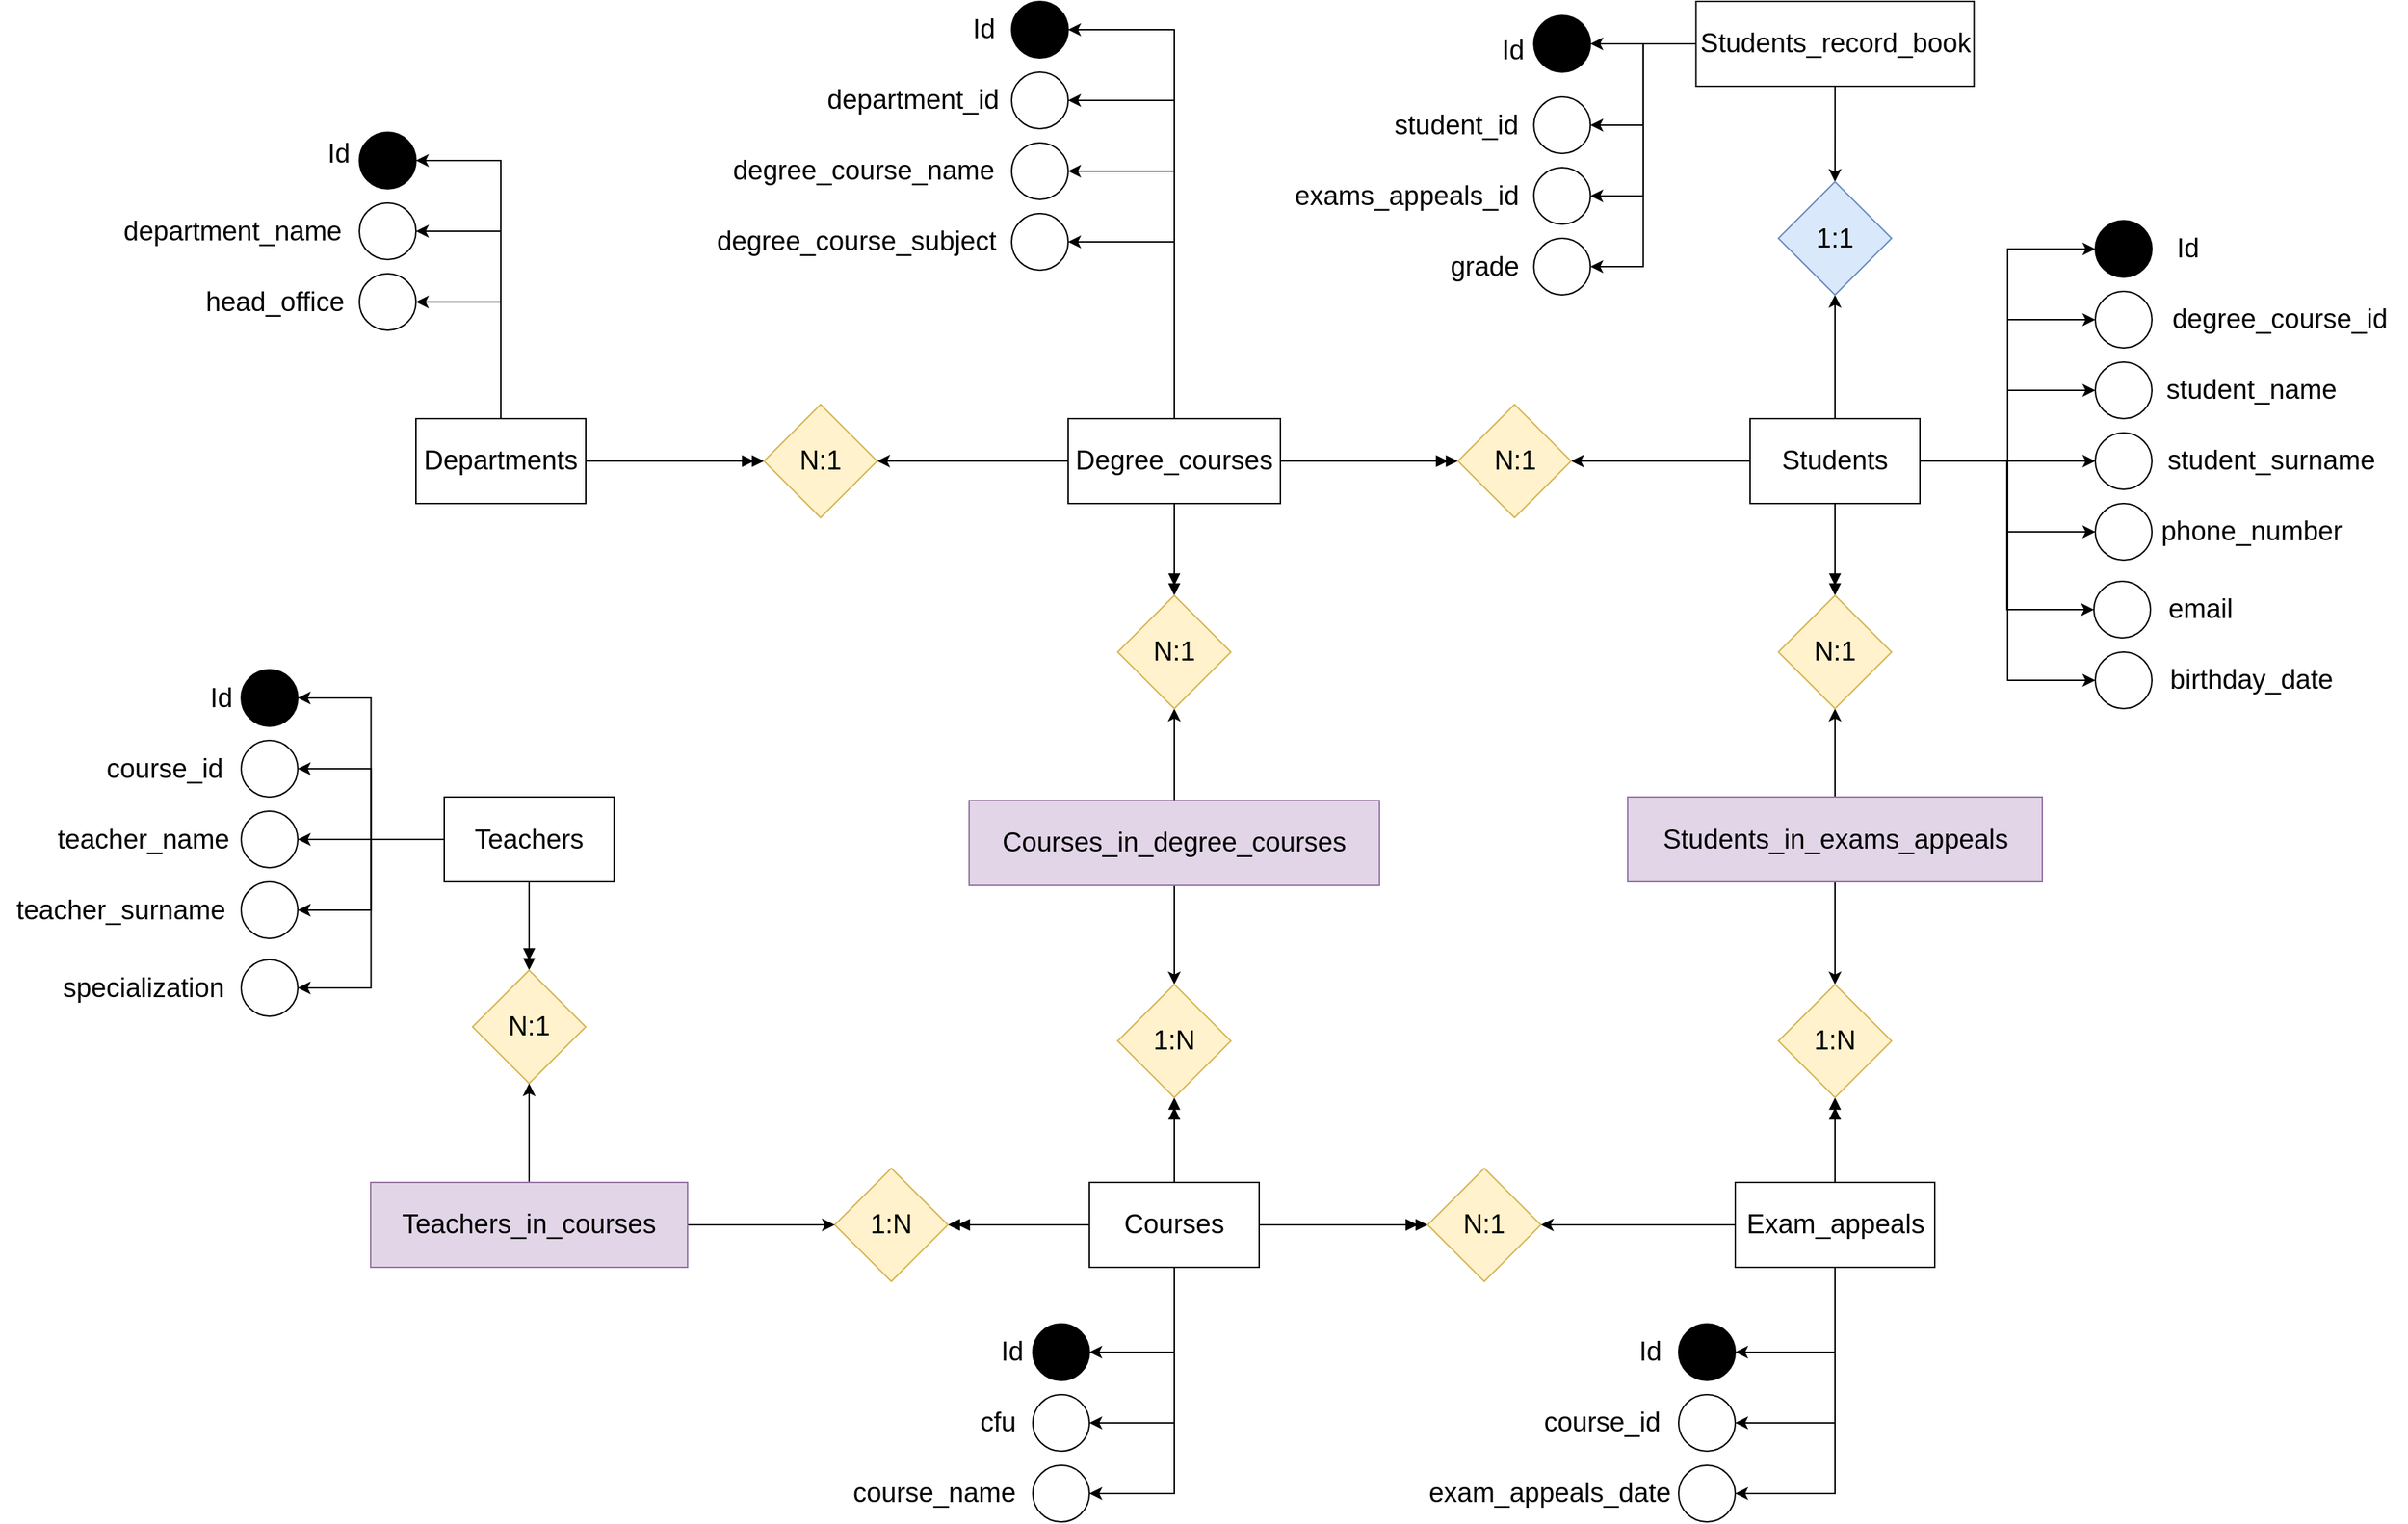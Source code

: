 <mxfile version="26.1.1">
  <diagram name="Pagina-1" id="62D1j98QUjqscPvKxmOi">
    <mxGraphModel dx="9178" dy="8292" grid="1" gridSize="10" guides="1" tooltips="1" connect="1" arrows="1" fold="1" page="1" pageScale="1" pageWidth="827" pageHeight="1169" math="0" shadow="0">
      <root>
        <mxCell id="0" />
        <mxCell id="1" parent="0" />
        <mxCell id="OJkcn360L8UHA_-usTc2-11" value="" style="ellipse;whiteSpace=wrap;html=1;aspect=fixed;fillColor=#000000;fontSize=19;" parent="1" vertex="1">
          <mxGeometry x="-6135" y="-5880" width="40" height="40" as="geometry" />
        </mxCell>
        <mxCell id="OJkcn360L8UHA_-usTc2-182" style="edgeStyle=orthogonalEdgeStyle;rounded=0;orthogonalLoop=1;jettySize=auto;html=1;entryX=1;entryY=0.5;entryDx=0;entryDy=0;fontSize=19;" parent="1" source="OJkcn360L8UHA_-usTc2-15" target="OJkcn360L8UHA_-usTc2-180" edge="1">
          <mxGeometry relative="1" as="geometry" />
        </mxCell>
        <mxCell id="OJkcn360L8UHA_-usTc2-184" style="edgeStyle=orthogonalEdgeStyle;rounded=0;orthogonalLoop=1;jettySize=auto;html=1;entryX=0;entryY=0.5;entryDx=0;entryDy=0;endArrow=doubleBlock;endFill=1;fontSize=19;" parent="1" source="OJkcn360L8UHA_-usTc2-15" target="OJkcn360L8UHA_-usTc2-183" edge="1">
          <mxGeometry relative="1" as="geometry" />
        </mxCell>
        <mxCell id="ElwIzjiXSB83HZlSVIOj-26" style="edgeStyle=orthogonalEdgeStyle;rounded=0;orthogonalLoop=1;jettySize=auto;html=1;entryX=1;entryY=0.5;entryDx=0;entryDy=0;" edge="1" parent="1" source="OJkcn360L8UHA_-usTc2-15" target="OJkcn360L8UHA_-usTc2-11">
          <mxGeometry relative="1" as="geometry" />
        </mxCell>
        <mxCell id="ElwIzjiXSB83HZlSVIOj-27" style="edgeStyle=orthogonalEdgeStyle;rounded=0;orthogonalLoop=1;jettySize=auto;html=1;entryX=1;entryY=0.5;entryDx=0;entryDy=0;" edge="1" parent="1" source="OJkcn360L8UHA_-usTc2-15" target="OJkcn360L8UHA_-usTc2-16">
          <mxGeometry relative="1" as="geometry" />
        </mxCell>
        <mxCell id="ElwIzjiXSB83HZlSVIOj-28" style="edgeStyle=orthogonalEdgeStyle;rounded=0;orthogonalLoop=1;jettySize=auto;html=1;entryX=1;entryY=0.5;entryDx=0;entryDy=0;" edge="1" parent="1" source="OJkcn360L8UHA_-usTc2-15" target="OJkcn360L8UHA_-usTc2-17">
          <mxGeometry relative="1" as="geometry" />
        </mxCell>
        <mxCell id="ElwIzjiXSB83HZlSVIOj-29" style="edgeStyle=orthogonalEdgeStyle;rounded=0;orthogonalLoop=1;jettySize=auto;html=1;entryX=1;entryY=0.5;entryDx=0;entryDy=0;" edge="1" parent="1" source="OJkcn360L8UHA_-usTc2-15" target="OJkcn360L8UHA_-usTc2-21">
          <mxGeometry relative="1" as="geometry" />
        </mxCell>
        <mxCell id="ElwIzjiXSB83HZlSVIOj-62" style="edgeStyle=orthogonalEdgeStyle;rounded=0;orthogonalLoop=1;jettySize=auto;html=1;entryX=0.5;entryY=0;entryDx=0;entryDy=0;endArrow=doubleBlock;endFill=1;" edge="1" parent="1" source="OJkcn360L8UHA_-usTc2-15" target="ElwIzjiXSB83HZlSVIOj-47">
          <mxGeometry relative="1" as="geometry" />
        </mxCell>
        <mxCell id="OJkcn360L8UHA_-usTc2-15" value="Degree_courses" style="rounded=0;whiteSpace=wrap;html=1;fontSize=19;" parent="1" vertex="1">
          <mxGeometry x="-6095" y="-5585" width="150" height="60" as="geometry" />
        </mxCell>
        <mxCell id="OJkcn360L8UHA_-usTc2-16" value="" style="ellipse;whiteSpace=wrap;html=1;aspect=fixed;fontSize=19;" parent="1" vertex="1">
          <mxGeometry x="-6135" y="-5830" width="40" height="40" as="geometry" />
        </mxCell>
        <mxCell id="OJkcn360L8UHA_-usTc2-17" value="" style="ellipse;whiteSpace=wrap;html=1;aspect=fixed;fontSize=19;" parent="1" vertex="1">
          <mxGeometry x="-6135" y="-5780" width="40" height="40" as="geometry" />
        </mxCell>
        <mxCell id="OJkcn360L8UHA_-usTc2-18" value="Id" style="text;html=1;align=center;verticalAlign=middle;resizable=0;points=[];autosize=1;strokeColor=none;fillColor=none;fontSize=19;" parent="1" vertex="1">
          <mxGeometry x="-6175" y="-5880" width="40" height="40" as="geometry" />
        </mxCell>
        <mxCell id="OJkcn360L8UHA_-usTc2-19" value="department_id" style="text;html=1;align=center;verticalAlign=middle;resizable=0;points=[];autosize=1;strokeColor=none;fillColor=none;fontSize=19;" parent="1" vertex="1">
          <mxGeometry x="-6275" y="-5830" width="140" height="40" as="geometry" />
        </mxCell>
        <mxCell id="OJkcn360L8UHA_-usTc2-20" value="degree_course_name" style="text;html=1;align=center;verticalAlign=middle;resizable=0;points=[];autosize=1;strokeColor=none;fillColor=none;fontSize=19;" parent="1" vertex="1">
          <mxGeometry x="-6345" y="-5780" width="210" height="40" as="geometry" />
        </mxCell>
        <mxCell id="OJkcn360L8UHA_-usTc2-21" value="" style="ellipse;whiteSpace=wrap;html=1;aspect=fixed;fontSize=19;" parent="1" vertex="1">
          <mxGeometry x="-6135" y="-5730" width="40" height="40" as="geometry" />
        </mxCell>
        <mxCell id="OJkcn360L8UHA_-usTc2-22" value="degree_course_subject" style="text;html=1;align=center;verticalAlign=middle;resizable=0;points=[];autosize=1;strokeColor=none;fillColor=none;fontSize=19;" parent="1" vertex="1">
          <mxGeometry x="-6355" y="-5730" width="220" height="40" as="geometry" />
        </mxCell>
        <mxCell id="OJkcn360L8UHA_-usTc2-97" value="" style="ellipse;whiteSpace=wrap;html=1;aspect=fixed;fillColor=#000000;fontSize=19;" parent="1" vertex="1">
          <mxGeometry x="-6596" y="-5787.5" width="40" height="40" as="geometry" />
        </mxCell>
        <mxCell id="OJkcn360L8UHA_-usTc2-181" style="edgeStyle=orthogonalEdgeStyle;rounded=0;orthogonalLoop=1;jettySize=auto;html=1;endArrow=doubleBlock;endFill=1;fontSize=19;" parent="1" source="OJkcn360L8UHA_-usTc2-103" target="OJkcn360L8UHA_-usTc2-180" edge="1">
          <mxGeometry relative="1" as="geometry" />
        </mxCell>
        <mxCell id="ElwIzjiXSB83HZlSVIOj-39" style="edgeStyle=orthogonalEdgeStyle;rounded=0;orthogonalLoop=1;jettySize=auto;html=1;entryX=1;entryY=0.5;entryDx=0;entryDy=0;" edge="1" parent="1" source="OJkcn360L8UHA_-usTc2-103" target="OJkcn360L8UHA_-usTc2-97">
          <mxGeometry relative="1" as="geometry" />
        </mxCell>
        <mxCell id="ElwIzjiXSB83HZlSVIOj-40" style="edgeStyle=orthogonalEdgeStyle;rounded=0;orthogonalLoop=1;jettySize=auto;html=1;entryX=1;entryY=0.5;entryDx=0;entryDy=0;" edge="1" parent="1" source="OJkcn360L8UHA_-usTc2-103" target="OJkcn360L8UHA_-usTc2-104">
          <mxGeometry relative="1" as="geometry" />
        </mxCell>
        <mxCell id="ElwIzjiXSB83HZlSVIOj-41" style="edgeStyle=orthogonalEdgeStyle;rounded=0;orthogonalLoop=1;jettySize=auto;html=1;entryX=1;entryY=0.5;entryDx=0;entryDy=0;" edge="1" parent="1" source="OJkcn360L8UHA_-usTc2-103" target="OJkcn360L8UHA_-usTc2-105">
          <mxGeometry relative="1" as="geometry" />
        </mxCell>
        <mxCell id="OJkcn360L8UHA_-usTc2-103" value="Departments" style="rounded=0;whiteSpace=wrap;html=1;fontSize=19;" parent="1" vertex="1">
          <mxGeometry x="-6556" y="-5585" width="120" height="60" as="geometry" />
        </mxCell>
        <mxCell id="OJkcn360L8UHA_-usTc2-104" value="" style="ellipse;whiteSpace=wrap;html=1;aspect=fixed;fontSize=19;" parent="1" vertex="1">
          <mxGeometry x="-6596" y="-5737.5" width="40" height="40" as="geometry" />
        </mxCell>
        <mxCell id="OJkcn360L8UHA_-usTc2-105" value="" style="ellipse;whiteSpace=wrap;html=1;aspect=fixed;fontSize=19;" parent="1" vertex="1">
          <mxGeometry x="-6596" y="-5687.5" width="40" height="40" as="geometry" />
        </mxCell>
        <mxCell id="OJkcn360L8UHA_-usTc2-106" value="Id" style="text;html=1;align=center;verticalAlign=middle;resizable=0;points=[];autosize=1;strokeColor=none;fillColor=none;fontSize=19;" parent="1" vertex="1">
          <mxGeometry x="-6631" y="-5792.5" width="40" height="40" as="geometry" />
        </mxCell>
        <mxCell id="OJkcn360L8UHA_-usTc2-107" value="department_name" style="text;html=1;align=center;verticalAlign=middle;resizable=0;points=[];autosize=1;strokeColor=none;fillColor=none;fontSize=19;" parent="1" vertex="1">
          <mxGeometry x="-6776" y="-5737.5" width="180" height="40" as="geometry" />
        </mxCell>
        <mxCell id="OJkcn360L8UHA_-usTc2-108" value="head_office" style="text;html=1;align=center;verticalAlign=middle;resizable=0;points=[];autosize=1;strokeColor=none;fillColor=none;fontSize=19;" parent="1" vertex="1">
          <mxGeometry x="-6716" y="-5687.5" width="120" height="40" as="geometry" />
        </mxCell>
        <mxCell id="OJkcn360L8UHA_-usTc2-113" value="" style="ellipse;whiteSpace=wrap;html=1;aspect=fixed;fillColor=#000000;fontSize=19;" parent="1" vertex="1">
          <mxGeometry x="-6120" y="-4945" width="40" height="40" as="geometry" />
        </mxCell>
        <mxCell id="OJkcn360L8UHA_-usTc2-175" style="edgeStyle=orthogonalEdgeStyle;rounded=0;orthogonalLoop=1;jettySize=auto;html=1;entryX=1;entryY=0.5;entryDx=0;entryDy=0;fontSize=19;" parent="1" source="OJkcn360L8UHA_-usTc2-117" target="OJkcn360L8UHA_-usTc2-113" edge="1">
          <mxGeometry relative="1" as="geometry" />
        </mxCell>
        <mxCell id="OJkcn360L8UHA_-usTc2-176" style="edgeStyle=orthogonalEdgeStyle;rounded=0;orthogonalLoop=1;jettySize=auto;html=1;entryX=1;entryY=0.5;entryDx=0;entryDy=0;fontSize=19;" parent="1" source="OJkcn360L8UHA_-usTc2-117" target="OJkcn360L8UHA_-usTc2-118" edge="1">
          <mxGeometry relative="1" as="geometry" />
        </mxCell>
        <mxCell id="OJkcn360L8UHA_-usTc2-177" style="edgeStyle=orthogonalEdgeStyle;rounded=0;orthogonalLoop=1;jettySize=auto;html=1;entryX=1;entryY=0.5;entryDx=0;entryDy=0;fontSize=19;" parent="1" source="OJkcn360L8UHA_-usTc2-117" target="OJkcn360L8UHA_-usTc2-119" edge="1">
          <mxGeometry relative="1" as="geometry" />
        </mxCell>
        <mxCell id="OJkcn360L8UHA_-usTc2-187" style="edgeStyle=orthogonalEdgeStyle;rounded=0;orthogonalLoop=1;jettySize=auto;html=1;entryX=0;entryY=0.5;entryDx=0;entryDy=0;endArrow=doubleBlock;endFill=1;fontSize=19;" parent="1" source="OJkcn360L8UHA_-usTc2-117" target="OJkcn360L8UHA_-usTc2-186" edge="1">
          <mxGeometry relative="1" as="geometry" />
        </mxCell>
        <mxCell id="ElwIzjiXSB83HZlSVIOj-65" style="edgeStyle=orthogonalEdgeStyle;rounded=0;orthogonalLoop=1;jettySize=auto;html=1;entryX=0.5;entryY=1;entryDx=0;entryDy=0;endArrow=doubleBlock;endFill=1;" edge="1" parent="1" source="OJkcn360L8UHA_-usTc2-117" target="ElwIzjiXSB83HZlSVIOj-44">
          <mxGeometry relative="1" as="geometry" />
        </mxCell>
        <mxCell id="ElwIzjiXSB83HZlSVIOj-69" style="edgeStyle=orthogonalEdgeStyle;rounded=0;orthogonalLoop=1;jettySize=auto;html=1;entryX=1;entryY=0.5;entryDx=0;entryDy=0;endArrow=doubleBlock;endFill=1;" edge="1" parent="1" source="OJkcn360L8UHA_-usTc2-117" target="ElwIzjiXSB83HZlSVIOj-66">
          <mxGeometry relative="1" as="geometry" />
        </mxCell>
        <mxCell id="OJkcn360L8UHA_-usTc2-117" value="Courses" style="rounded=0;whiteSpace=wrap;html=1;fontSize=19;" parent="1" vertex="1">
          <mxGeometry x="-6080" y="-5045" width="120" height="60" as="geometry" />
        </mxCell>
        <mxCell id="OJkcn360L8UHA_-usTc2-118" value="" style="ellipse;whiteSpace=wrap;html=1;aspect=fixed;fontSize=19;" parent="1" vertex="1">
          <mxGeometry x="-6120" y="-4895" width="40" height="40" as="geometry" />
        </mxCell>
        <mxCell id="OJkcn360L8UHA_-usTc2-119" value="" style="ellipse;whiteSpace=wrap;html=1;aspect=fixed;fontSize=19;" parent="1" vertex="1">
          <mxGeometry x="-6120" y="-4845" width="40" height="40" as="geometry" />
        </mxCell>
        <mxCell id="OJkcn360L8UHA_-usTc2-120" value="Id" style="text;html=1;align=center;verticalAlign=middle;resizable=0;points=[];autosize=1;strokeColor=none;fillColor=none;fontSize=19;" parent="1" vertex="1">
          <mxGeometry x="-6155" y="-4945" width="40" height="40" as="geometry" />
        </mxCell>
        <mxCell id="OJkcn360L8UHA_-usTc2-121" value="course_name" style="text;html=1;align=center;verticalAlign=middle;resizable=0;points=[];autosize=1;strokeColor=none;fillColor=none;fontSize=19;" parent="1" vertex="1">
          <mxGeometry x="-6260" y="-4845" width="140" height="40" as="geometry" />
        </mxCell>
        <mxCell id="OJkcn360L8UHA_-usTc2-122" value="cfu" style="text;html=1;align=center;verticalAlign=middle;resizable=0;points=[];autosize=1;strokeColor=none;fillColor=none;fontSize=19;" parent="1" vertex="1">
          <mxGeometry x="-6170" y="-4895" width="50" height="40" as="geometry" />
        </mxCell>
        <mxCell id="OJkcn360L8UHA_-usTc2-123" value="" style="ellipse;whiteSpace=wrap;html=1;aspect=fixed;fillColor=#000000;fontSize=19;" parent="1" vertex="1">
          <mxGeometry x="-6679.5" y="-5407.5" width="40" height="40" as="geometry" />
        </mxCell>
        <mxCell id="ElwIzjiXSB83HZlSVIOj-34" style="edgeStyle=orthogonalEdgeStyle;rounded=0;orthogonalLoop=1;jettySize=auto;html=1;entryX=1;entryY=0.5;entryDx=0;entryDy=0;" edge="1" parent="1" source="OJkcn360L8UHA_-usTc2-128" target="OJkcn360L8UHA_-usTc2-123">
          <mxGeometry relative="1" as="geometry" />
        </mxCell>
        <mxCell id="ElwIzjiXSB83HZlSVIOj-35" style="edgeStyle=orthogonalEdgeStyle;rounded=0;orthogonalLoop=1;jettySize=auto;html=1;entryX=1;entryY=0.5;entryDx=0;entryDy=0;" edge="1" parent="1" source="OJkcn360L8UHA_-usTc2-128" target="OJkcn360L8UHA_-usTc2-129">
          <mxGeometry relative="1" as="geometry" />
        </mxCell>
        <mxCell id="ElwIzjiXSB83HZlSVIOj-36" style="edgeStyle=orthogonalEdgeStyle;rounded=0;orthogonalLoop=1;jettySize=auto;html=1;entryX=1;entryY=0.5;entryDx=0;entryDy=0;" edge="1" parent="1" source="OJkcn360L8UHA_-usTc2-128" target="OJkcn360L8UHA_-usTc2-130">
          <mxGeometry relative="1" as="geometry" />
        </mxCell>
        <mxCell id="ElwIzjiXSB83HZlSVIOj-37" style="edgeStyle=orthogonalEdgeStyle;rounded=0;orthogonalLoop=1;jettySize=auto;html=1;entryX=1;entryY=0.5;entryDx=0;entryDy=0;" edge="1" parent="1" source="OJkcn360L8UHA_-usTc2-128" target="OJkcn360L8UHA_-usTc2-134">
          <mxGeometry relative="1" as="geometry" />
        </mxCell>
        <mxCell id="ElwIzjiXSB83HZlSVIOj-38" style="edgeStyle=orthogonalEdgeStyle;rounded=0;orthogonalLoop=1;jettySize=auto;html=1;entryX=1;entryY=0.5;entryDx=0;entryDy=0;" edge="1" parent="1" source="OJkcn360L8UHA_-usTc2-128" target="OJkcn360L8UHA_-usTc2-136">
          <mxGeometry relative="1" as="geometry" />
        </mxCell>
        <mxCell id="ElwIzjiXSB83HZlSVIOj-73" style="edgeStyle=orthogonalEdgeStyle;rounded=0;orthogonalLoop=1;jettySize=auto;html=1;entryX=0.5;entryY=0;entryDx=0;entryDy=0;endArrow=doubleBlock;endFill=1;" edge="1" parent="1" source="OJkcn360L8UHA_-usTc2-128" target="ElwIzjiXSB83HZlSVIOj-67">
          <mxGeometry relative="1" as="geometry" />
        </mxCell>
        <mxCell id="OJkcn360L8UHA_-usTc2-128" value="Teachers" style="rounded=0;whiteSpace=wrap;html=1;fontSize=19;" parent="1" vertex="1">
          <mxGeometry x="-6536" y="-5317.5" width="120" height="60" as="geometry" />
        </mxCell>
        <mxCell id="OJkcn360L8UHA_-usTc2-129" value="" style="ellipse;whiteSpace=wrap;html=1;aspect=fixed;fontSize=19;" parent="1" vertex="1">
          <mxGeometry x="-6679.5" y="-5357.5" width="40" height="40" as="geometry" />
        </mxCell>
        <mxCell id="OJkcn360L8UHA_-usTc2-130" value="" style="ellipse;whiteSpace=wrap;html=1;aspect=fixed;fontSize=19;" parent="1" vertex="1">
          <mxGeometry x="-6679.5" y="-5307.5" width="40" height="40" as="geometry" />
        </mxCell>
        <mxCell id="OJkcn360L8UHA_-usTc2-131" value="Id" style="text;html=1;align=center;verticalAlign=middle;resizable=0;points=[];autosize=1;strokeColor=none;fillColor=none;fontSize=19;" parent="1" vertex="1">
          <mxGeometry x="-6714.5" y="-5407.5" width="40" height="40" as="geometry" />
        </mxCell>
        <mxCell id="OJkcn360L8UHA_-usTc2-132" value="course_id" style="text;html=1;align=center;verticalAlign=middle;resizable=0;points=[];autosize=1;strokeColor=none;fillColor=none;fontSize=19;" parent="1" vertex="1">
          <mxGeometry x="-6789.5" y="-5357.5" width="110" height="40" as="geometry" />
        </mxCell>
        <mxCell id="OJkcn360L8UHA_-usTc2-133" value="teacher_name" style="text;html=1;align=center;verticalAlign=middle;resizable=0;points=[];autosize=1;strokeColor=none;fillColor=none;fontSize=19;" parent="1" vertex="1">
          <mxGeometry x="-6819.5" y="-5307.5" width="140" height="40" as="geometry" />
        </mxCell>
        <mxCell id="OJkcn360L8UHA_-usTc2-134" value="" style="ellipse;whiteSpace=wrap;html=1;aspect=fixed;fontSize=19;" parent="1" vertex="1">
          <mxGeometry x="-6679.5" y="-5257.5" width="40" height="40" as="geometry" />
        </mxCell>
        <mxCell id="OJkcn360L8UHA_-usTc2-135" value="teacher_surname" style="text;html=1;align=center;verticalAlign=middle;resizable=0;points=[];autosize=1;strokeColor=none;fillColor=none;fontSize=19;" parent="1" vertex="1">
          <mxGeometry x="-6850" y="-5257.5" width="170" height="40" as="geometry" />
        </mxCell>
        <mxCell id="OJkcn360L8UHA_-usTc2-136" value="" style="ellipse;whiteSpace=wrap;html=1;aspect=fixed;fontSize=19;" parent="1" vertex="1">
          <mxGeometry x="-6679.5" y="-5202.5" width="40" height="40" as="geometry" />
        </mxCell>
        <mxCell id="OJkcn360L8UHA_-usTc2-137" value="specialization" style="text;html=1;align=center;verticalAlign=middle;resizable=0;points=[];autosize=1;strokeColor=none;fillColor=none;fontSize=19;" parent="1" vertex="1">
          <mxGeometry x="-6819.5" y="-5202.5" width="140" height="40" as="geometry" />
        </mxCell>
        <mxCell id="OJkcn360L8UHA_-usTc2-139" value="" style="ellipse;whiteSpace=wrap;html=1;aspect=fixed;fillColor=#000000;fontSize=19;" parent="1" vertex="1">
          <mxGeometry x="-5663.5" y="-4945" width="40" height="40" as="geometry" />
        </mxCell>
        <mxCell id="OJkcn360L8UHA_-usTc2-188" style="edgeStyle=orthogonalEdgeStyle;rounded=0;orthogonalLoop=1;jettySize=auto;html=1;entryX=1;entryY=0.5;entryDx=0;entryDy=0;fontSize=19;" parent="1" source="OJkcn360L8UHA_-usTc2-143" target="OJkcn360L8UHA_-usTc2-186" edge="1">
          <mxGeometry relative="1" as="geometry" />
        </mxCell>
        <mxCell id="ElwIzjiXSB83HZlSVIOj-31" style="edgeStyle=orthogonalEdgeStyle;rounded=0;orthogonalLoop=1;jettySize=auto;html=1;entryX=1;entryY=0.5;entryDx=0;entryDy=0;" edge="1" parent="1" source="OJkcn360L8UHA_-usTc2-143" target="OJkcn360L8UHA_-usTc2-139">
          <mxGeometry relative="1" as="geometry" />
        </mxCell>
        <mxCell id="ElwIzjiXSB83HZlSVIOj-32" style="edgeStyle=orthogonalEdgeStyle;rounded=0;orthogonalLoop=1;jettySize=auto;html=1;entryX=1;entryY=0.5;entryDx=0;entryDy=0;" edge="1" parent="1" source="OJkcn360L8UHA_-usTc2-143" target="OJkcn360L8UHA_-usTc2-144">
          <mxGeometry relative="1" as="geometry" />
        </mxCell>
        <mxCell id="ElwIzjiXSB83HZlSVIOj-33" style="edgeStyle=orthogonalEdgeStyle;rounded=0;orthogonalLoop=1;jettySize=auto;html=1;entryX=1;entryY=0.5;entryDx=0;entryDy=0;" edge="1" parent="1" source="OJkcn360L8UHA_-usTc2-143" target="OJkcn360L8UHA_-usTc2-145">
          <mxGeometry relative="1" as="geometry" />
        </mxCell>
        <mxCell id="ElwIzjiXSB83HZlSVIOj-57" style="edgeStyle=orthogonalEdgeStyle;rounded=0;orthogonalLoop=1;jettySize=auto;html=1;entryX=0.5;entryY=1;entryDx=0;entryDy=0;endArrow=doubleBlock;endFill=1;" edge="1" parent="1" source="OJkcn360L8UHA_-usTc2-143" target="ElwIzjiXSB83HZlSVIOj-45">
          <mxGeometry relative="1" as="geometry" />
        </mxCell>
        <mxCell id="OJkcn360L8UHA_-usTc2-143" value="Exam_appeals" style="rounded=0;whiteSpace=wrap;html=1;fontSize=19;" parent="1" vertex="1">
          <mxGeometry x="-5623.5" y="-5045" width="141" height="60" as="geometry" />
        </mxCell>
        <mxCell id="OJkcn360L8UHA_-usTc2-144" value="" style="ellipse;whiteSpace=wrap;html=1;aspect=fixed;fontSize=19;" parent="1" vertex="1">
          <mxGeometry x="-5663.5" y="-4895" width="40" height="40" as="geometry" />
        </mxCell>
        <mxCell id="OJkcn360L8UHA_-usTc2-145" value="" style="ellipse;whiteSpace=wrap;html=1;aspect=fixed;fontSize=19;" parent="1" vertex="1">
          <mxGeometry x="-5663.5" y="-4845" width="40" height="40" as="geometry" />
        </mxCell>
        <mxCell id="OJkcn360L8UHA_-usTc2-146" value="Id" style="text;html=1;align=center;verticalAlign=middle;resizable=0;points=[];autosize=1;strokeColor=none;fillColor=none;fontSize=19;" parent="1" vertex="1">
          <mxGeometry x="-5704" y="-4945" width="40" height="40" as="geometry" />
        </mxCell>
        <mxCell id="OJkcn360L8UHA_-usTc2-147" value="course_id" style="text;html=1;align=center;verticalAlign=middle;resizable=0;points=[];autosize=1;strokeColor=none;fillColor=none;fontSize=19;" parent="1" vertex="1">
          <mxGeometry x="-5773.5" y="-4895" width="110" height="40" as="geometry" />
        </mxCell>
        <mxCell id="OJkcn360L8UHA_-usTc2-148" value="exam_appeals_date" style="text;html=1;align=center;verticalAlign=middle;resizable=0;points=[];autosize=1;strokeColor=none;fillColor=none;fontSize=19;" parent="1" vertex="1">
          <mxGeometry x="-5850" y="-4845" width="190" height="40" as="geometry" />
        </mxCell>
        <mxCell id="OJkcn360L8UHA_-usTc2-149" value="" style="ellipse;whiteSpace=wrap;html=1;aspect=fixed;fillColor=#000000;fontSize=19;" parent="1" vertex="1">
          <mxGeometry x="-5369" y="-5725" width="40" height="40" as="geometry" />
        </mxCell>
        <mxCell id="OJkcn360L8UHA_-usTc2-150" style="edgeStyle=orthogonalEdgeStyle;rounded=0;orthogonalLoop=1;jettySize=auto;html=1;entryX=0;entryY=0.5;entryDx=0;entryDy=0;fontSize=19;" parent="1" source="OJkcn360L8UHA_-usTc2-155" target="OJkcn360L8UHA_-usTc2-149" edge="1">
          <mxGeometry relative="1" as="geometry" />
        </mxCell>
        <mxCell id="OJkcn360L8UHA_-usTc2-151" style="edgeStyle=orthogonalEdgeStyle;rounded=0;orthogonalLoop=1;jettySize=auto;html=1;entryX=0;entryY=0.5;entryDx=0;entryDy=0;fontSize=19;" parent="1" source="OJkcn360L8UHA_-usTc2-155" target="OJkcn360L8UHA_-usTc2-156" edge="1">
          <mxGeometry relative="1" as="geometry" />
        </mxCell>
        <mxCell id="OJkcn360L8UHA_-usTc2-152" style="edgeStyle=orthogonalEdgeStyle;rounded=0;orthogonalLoop=1;jettySize=auto;html=1;entryX=0;entryY=0.5;entryDx=0;entryDy=0;fontSize=19;" parent="1" source="OJkcn360L8UHA_-usTc2-155" target="OJkcn360L8UHA_-usTc2-157" edge="1">
          <mxGeometry relative="1" as="geometry" />
        </mxCell>
        <mxCell id="OJkcn360L8UHA_-usTc2-153" style="edgeStyle=orthogonalEdgeStyle;rounded=0;orthogonalLoop=1;jettySize=auto;html=1;entryX=0;entryY=0.5;entryDx=0;entryDy=0;fontSize=19;" parent="1" source="OJkcn360L8UHA_-usTc2-155" target="OJkcn360L8UHA_-usTc2-161" edge="1">
          <mxGeometry relative="1" as="geometry" />
        </mxCell>
        <mxCell id="OJkcn360L8UHA_-usTc2-154" style="edgeStyle=orthogonalEdgeStyle;rounded=0;orthogonalLoop=1;jettySize=auto;html=1;entryX=0;entryY=0.5;entryDx=0;entryDy=0;fontSize=19;" parent="1" source="OJkcn360L8UHA_-usTc2-155" target="OJkcn360L8UHA_-usTc2-163" edge="1">
          <mxGeometry relative="1" as="geometry" />
        </mxCell>
        <mxCell id="OJkcn360L8UHA_-usTc2-167" style="edgeStyle=orthogonalEdgeStyle;rounded=0;orthogonalLoop=1;jettySize=auto;html=1;entryX=0;entryY=0.5;entryDx=0;entryDy=0;fontSize=19;" parent="1" source="OJkcn360L8UHA_-usTc2-155" target="OJkcn360L8UHA_-usTc2-165" edge="1">
          <mxGeometry relative="1" as="geometry" />
        </mxCell>
        <mxCell id="OJkcn360L8UHA_-usTc2-169" style="edgeStyle=orthogonalEdgeStyle;rounded=0;orthogonalLoop=1;jettySize=auto;html=1;entryX=0;entryY=0.5;entryDx=0;entryDy=0;fontSize=19;" parent="1" source="OJkcn360L8UHA_-usTc2-155" target="OJkcn360L8UHA_-usTc2-168" edge="1">
          <mxGeometry relative="1" as="geometry" />
        </mxCell>
        <mxCell id="ElwIzjiXSB83HZlSVIOj-4" style="edgeStyle=orthogonalEdgeStyle;rounded=0;orthogonalLoop=1;jettySize=auto;html=1;entryX=0.5;entryY=1;entryDx=0;entryDy=0;fontSize=19;" edge="1" parent="1" source="OJkcn360L8UHA_-usTc2-155" target="ElwIzjiXSB83HZlSVIOj-2">
          <mxGeometry relative="1" as="geometry" />
        </mxCell>
        <mxCell id="ElwIzjiXSB83HZlSVIOj-24" style="edgeStyle=orthogonalEdgeStyle;rounded=0;orthogonalLoop=1;jettySize=auto;html=1;entryX=1;entryY=0.5;entryDx=0;entryDy=0;" edge="1" parent="1" source="OJkcn360L8UHA_-usTc2-155" target="OJkcn360L8UHA_-usTc2-183">
          <mxGeometry relative="1" as="geometry" />
        </mxCell>
        <mxCell id="ElwIzjiXSB83HZlSVIOj-61" style="edgeStyle=orthogonalEdgeStyle;rounded=0;orthogonalLoop=1;jettySize=auto;html=1;entryX=0.5;entryY=0;entryDx=0;entryDy=0;endArrow=doubleBlock;endFill=1;" edge="1" parent="1" source="OJkcn360L8UHA_-usTc2-155" target="ElwIzjiXSB83HZlSVIOj-46">
          <mxGeometry relative="1" as="geometry" />
        </mxCell>
        <mxCell id="OJkcn360L8UHA_-usTc2-155" value="Students" style="rounded=0;whiteSpace=wrap;html=1;fontSize=19;" parent="1" vertex="1">
          <mxGeometry x="-5613" y="-5585" width="120" height="60" as="geometry" />
        </mxCell>
        <mxCell id="OJkcn360L8UHA_-usTc2-156" value="" style="ellipse;whiteSpace=wrap;html=1;aspect=fixed;fontSize=19;" parent="1" vertex="1">
          <mxGeometry x="-5369" y="-5675" width="40" height="40" as="geometry" />
        </mxCell>
        <mxCell id="OJkcn360L8UHA_-usTc2-157" value="" style="ellipse;whiteSpace=wrap;html=1;aspect=fixed;fontSize=19;" parent="1" vertex="1">
          <mxGeometry x="-5369" y="-5625" width="40" height="40" as="geometry" />
        </mxCell>
        <mxCell id="OJkcn360L8UHA_-usTc2-158" value="Id" style="text;html=1;align=center;verticalAlign=middle;resizable=0;points=[];autosize=1;strokeColor=none;fillColor=none;fontSize=19;" parent="1" vertex="1">
          <mxGeometry x="-5324" y="-5725" width="40" height="40" as="geometry" />
        </mxCell>
        <mxCell id="OJkcn360L8UHA_-usTc2-159" value="degree_course_id" style="text;html=1;align=center;verticalAlign=middle;resizable=0;points=[];autosize=1;strokeColor=none;fillColor=none;fontSize=19;" parent="1" vertex="1">
          <mxGeometry x="-5329" y="-5675" width="180" height="40" as="geometry" />
        </mxCell>
        <mxCell id="OJkcn360L8UHA_-usTc2-160" value="student_name" style="text;html=1;align=center;verticalAlign=middle;resizable=0;points=[];autosize=1;strokeColor=none;fillColor=none;fontSize=19;" parent="1" vertex="1">
          <mxGeometry x="-5329" y="-5625" width="140" height="40" as="geometry" />
        </mxCell>
        <mxCell id="OJkcn360L8UHA_-usTc2-161" value="" style="ellipse;whiteSpace=wrap;html=1;aspect=fixed;fontSize=19;" parent="1" vertex="1">
          <mxGeometry x="-5369" y="-5575" width="40" height="40" as="geometry" />
        </mxCell>
        <mxCell id="OJkcn360L8UHA_-usTc2-162" value="student_surname" style="text;html=1;align=center;verticalAlign=middle;resizable=0;points=[];autosize=1;strokeColor=none;fillColor=none;fontSize=19;" parent="1" vertex="1">
          <mxGeometry x="-5330" y="-5575" width="170" height="40" as="geometry" />
        </mxCell>
        <mxCell id="OJkcn360L8UHA_-usTc2-163" value="" style="ellipse;whiteSpace=wrap;html=1;aspect=fixed;fontSize=19;" parent="1" vertex="1">
          <mxGeometry x="-5369" y="-5525" width="40" height="40" as="geometry" />
        </mxCell>
        <mxCell id="OJkcn360L8UHA_-usTc2-164" value="phone_number" style="text;html=1;align=center;verticalAlign=middle;resizable=0;points=[];autosize=1;strokeColor=none;fillColor=none;fontSize=19;" parent="1" vertex="1">
          <mxGeometry x="-5334" y="-5525" width="150" height="40" as="geometry" />
        </mxCell>
        <mxCell id="OJkcn360L8UHA_-usTc2-165" value="" style="ellipse;whiteSpace=wrap;html=1;aspect=fixed;fontSize=19;" parent="1" vertex="1">
          <mxGeometry x="-5370" y="-5470" width="40" height="40" as="geometry" />
        </mxCell>
        <mxCell id="OJkcn360L8UHA_-usTc2-166" value="email" style="text;html=1;align=center;verticalAlign=middle;resizable=0;points=[];autosize=1;strokeColor=none;fillColor=none;fontSize=19;" parent="1" vertex="1">
          <mxGeometry x="-5330" y="-5470" width="70" height="40" as="geometry" />
        </mxCell>
        <mxCell id="OJkcn360L8UHA_-usTc2-168" value="" style="ellipse;whiteSpace=wrap;html=1;aspect=fixed;fontSize=19;" parent="1" vertex="1">
          <mxGeometry x="-5369" y="-5420" width="40" height="40" as="geometry" />
        </mxCell>
        <mxCell id="OJkcn360L8UHA_-usTc2-170" value="birthday_date" style="text;html=1;align=center;verticalAlign=middle;resizable=0;points=[];autosize=1;strokeColor=none;fillColor=none;fontSize=19;" parent="1" vertex="1">
          <mxGeometry x="-5329" y="-5420" width="140" height="40" as="geometry" />
        </mxCell>
        <mxCell id="OJkcn360L8UHA_-usTc2-180" value="N:1" style="rhombus;whiteSpace=wrap;html=1;fillColor=#fff2cc;strokeColor=#d6b656;fontSize=19;" parent="1" vertex="1">
          <mxGeometry x="-6310" y="-5595" width="80" height="80" as="geometry" />
        </mxCell>
        <mxCell id="OJkcn360L8UHA_-usTc2-183" value="N:1" style="rhombus;whiteSpace=wrap;html=1;fillColor=#fff2cc;strokeColor=#d6b656;fontSize=19;" parent="1" vertex="1">
          <mxGeometry x="-5819.5" y="-5595" width="80" height="80" as="geometry" />
        </mxCell>
        <mxCell id="OJkcn360L8UHA_-usTc2-186" value="N:1" style="rhombus;whiteSpace=wrap;html=1;fillColor=#fff2cc;strokeColor=#d6b656;fontSize=19;" parent="1" vertex="1">
          <mxGeometry x="-5840.88" y="-5055" width="80" height="80" as="geometry" />
        </mxCell>
        <mxCell id="ElwIzjiXSB83HZlSVIOj-74" style="edgeStyle=orthogonalEdgeStyle;rounded=0;orthogonalLoop=1;jettySize=auto;html=1;" edge="1" parent="1" source="OJkcn360L8UHA_-usTc2-197" target="ElwIzjiXSB83HZlSVIOj-47">
          <mxGeometry relative="1" as="geometry" />
        </mxCell>
        <mxCell id="ElwIzjiXSB83HZlSVIOj-75" style="edgeStyle=orthogonalEdgeStyle;rounded=0;orthogonalLoop=1;jettySize=auto;html=1;entryX=0.5;entryY=0;entryDx=0;entryDy=0;" edge="1" parent="1" source="OJkcn360L8UHA_-usTc2-197" target="ElwIzjiXSB83HZlSVIOj-44">
          <mxGeometry relative="1" as="geometry" />
        </mxCell>
        <mxCell id="OJkcn360L8UHA_-usTc2-197" value="Courses_in_degree_courses" style="rounded=0;whiteSpace=wrap;html=1;fontSize=19;fillColor=#e1d5e7;strokeColor=#9673a6;" parent="1" vertex="1">
          <mxGeometry x="-6165" y="-5315" width="290" height="60" as="geometry" />
        </mxCell>
        <mxCell id="ElwIzjiXSB83HZlSVIOj-76" style="edgeStyle=orthogonalEdgeStyle;rounded=0;orthogonalLoop=1;jettySize=auto;html=1;" edge="1" parent="1" source="OJkcn360L8UHA_-usTc2-198" target="ElwIzjiXSB83HZlSVIOj-46">
          <mxGeometry relative="1" as="geometry" />
        </mxCell>
        <mxCell id="ElwIzjiXSB83HZlSVIOj-77" style="edgeStyle=orthogonalEdgeStyle;rounded=0;orthogonalLoop=1;jettySize=auto;html=1;entryX=0.5;entryY=0;entryDx=0;entryDy=0;" edge="1" parent="1" source="OJkcn360L8UHA_-usTc2-198" target="ElwIzjiXSB83HZlSVIOj-45">
          <mxGeometry relative="1" as="geometry" />
        </mxCell>
        <mxCell id="OJkcn360L8UHA_-usTc2-198" value="Students_in_exams_appeals" style="rounded=0;whiteSpace=wrap;html=1;fontSize=19;fillColor=#e1d5e7;strokeColor=#9673a6;" parent="1" vertex="1">
          <mxGeometry x="-5699.5" y="-5317.5" width="293" height="60" as="geometry" />
        </mxCell>
        <mxCell id="ElwIzjiXSB83HZlSVIOj-3" style="edgeStyle=orthogonalEdgeStyle;rounded=0;orthogonalLoop=1;jettySize=auto;html=1;entryX=0.5;entryY=0;entryDx=0;entryDy=0;fontSize=19;" edge="1" parent="1" source="ElwIzjiXSB83HZlSVIOj-1" target="ElwIzjiXSB83HZlSVIOj-2">
          <mxGeometry relative="1" as="geometry" />
        </mxCell>
        <mxCell id="ElwIzjiXSB83HZlSVIOj-23" style="edgeStyle=orthogonalEdgeStyle;rounded=0;orthogonalLoop=1;jettySize=auto;html=1;entryX=1;entryY=0.5;entryDx=0;entryDy=0;fontSize=19;" edge="1" parent="1" source="ElwIzjiXSB83HZlSVIOj-1" target="ElwIzjiXSB83HZlSVIOj-13">
          <mxGeometry relative="1" as="geometry" />
        </mxCell>
        <mxCell id="ElwIzjiXSB83HZlSVIOj-86" style="edgeStyle=orthogonalEdgeStyle;rounded=0;orthogonalLoop=1;jettySize=auto;html=1;entryX=1;entryY=0.5;entryDx=0;entryDy=0;" edge="1" parent="1" source="ElwIzjiXSB83HZlSVIOj-1" target="ElwIzjiXSB83HZlSVIOj-80">
          <mxGeometry relative="1" as="geometry" />
        </mxCell>
        <mxCell id="ElwIzjiXSB83HZlSVIOj-87" style="edgeStyle=orthogonalEdgeStyle;rounded=0;orthogonalLoop=1;jettySize=auto;html=1;entryX=1;entryY=0.5;entryDx=0;entryDy=0;" edge="1" parent="1" source="ElwIzjiXSB83HZlSVIOj-1" target="ElwIzjiXSB83HZlSVIOj-81">
          <mxGeometry relative="1" as="geometry" />
        </mxCell>
        <mxCell id="ElwIzjiXSB83HZlSVIOj-88" style="edgeStyle=orthogonalEdgeStyle;rounded=0;orthogonalLoop=1;jettySize=auto;html=1;entryX=1;entryY=0.5;entryDx=0;entryDy=0;" edge="1" parent="1" source="ElwIzjiXSB83HZlSVIOj-1" target="ElwIzjiXSB83HZlSVIOj-84">
          <mxGeometry relative="1" as="geometry" />
        </mxCell>
        <mxCell id="ElwIzjiXSB83HZlSVIOj-1" value="Students_record_book" style="rounded=0;whiteSpace=wrap;html=1;fontSize=19;" vertex="1" parent="1">
          <mxGeometry x="-5651.25" y="-5880" width="196.5" height="60" as="geometry" />
        </mxCell>
        <mxCell id="ElwIzjiXSB83HZlSVIOj-2" value="1:1" style="rhombus;whiteSpace=wrap;html=1;fillColor=#dae8fc;strokeColor=#6c8ebf;fontSize=19;" vertex="1" parent="1">
          <mxGeometry x="-5593" y="-5752.5" width="80" height="80" as="geometry" />
        </mxCell>
        <mxCell id="ElwIzjiXSB83HZlSVIOj-13" value="" style="ellipse;whiteSpace=wrap;html=1;aspect=fixed;fillColor=#000000;fontSize=19;" vertex="1" parent="1">
          <mxGeometry x="-5765.88" y="-5870" width="40" height="40" as="geometry" />
        </mxCell>
        <mxCell id="ElwIzjiXSB83HZlSVIOj-16" value="Id" style="text;html=1;align=center;verticalAlign=middle;resizable=0;points=[];autosize=1;strokeColor=none;fillColor=none;fontSize=19;" vertex="1" parent="1">
          <mxGeometry x="-5800.88" y="-5865" width="40" height="40" as="geometry" />
        </mxCell>
        <mxCell id="ElwIzjiXSB83HZlSVIOj-44" value="1:N" style="rhombus;whiteSpace=wrap;html=1;fillColor=#fff2cc;strokeColor=#d6b656;fontSize=19;" vertex="1" parent="1">
          <mxGeometry x="-6060" y="-5185" width="80" height="80" as="geometry" />
        </mxCell>
        <mxCell id="ElwIzjiXSB83HZlSVIOj-45" value="1:N" style="rhombus;whiteSpace=wrap;html=1;fillColor=#fff2cc;strokeColor=#d6b656;fontSize=19;" vertex="1" parent="1">
          <mxGeometry x="-5593" y="-5185" width="80" height="80" as="geometry" />
        </mxCell>
        <mxCell id="ElwIzjiXSB83HZlSVIOj-46" value="N:1" style="rhombus;whiteSpace=wrap;html=1;fillColor=#fff2cc;strokeColor=#d6b656;fontSize=19;" vertex="1" parent="1">
          <mxGeometry x="-5593" y="-5460" width="80" height="80" as="geometry" />
        </mxCell>
        <mxCell id="ElwIzjiXSB83HZlSVIOj-47" value="N:1" style="rhombus;whiteSpace=wrap;html=1;fillColor=#fff2cc;strokeColor=#d6b656;fontSize=19;" vertex="1" parent="1">
          <mxGeometry x="-6060" y="-5460" width="80" height="80" as="geometry" />
        </mxCell>
        <mxCell id="ElwIzjiXSB83HZlSVIOj-66" value="1:N" style="rhombus;whiteSpace=wrap;html=1;fillColor=#fff2cc;strokeColor=#d6b656;fontSize=19;" vertex="1" parent="1">
          <mxGeometry x="-6260" y="-5055" width="80" height="80" as="geometry" />
        </mxCell>
        <mxCell id="ElwIzjiXSB83HZlSVIOj-67" value="N:1" style="rhombus;whiteSpace=wrap;html=1;fillColor=#fff2cc;strokeColor=#d6b656;fontSize=19;" vertex="1" parent="1">
          <mxGeometry x="-6516" y="-5195" width="80" height="80" as="geometry" />
        </mxCell>
        <mxCell id="ElwIzjiXSB83HZlSVIOj-78" style="edgeStyle=orthogonalEdgeStyle;rounded=0;orthogonalLoop=1;jettySize=auto;html=1;entryX=0;entryY=0.5;entryDx=0;entryDy=0;" edge="1" parent="1" source="ElwIzjiXSB83HZlSVIOj-68" target="ElwIzjiXSB83HZlSVIOj-66">
          <mxGeometry relative="1" as="geometry" />
        </mxCell>
        <mxCell id="ElwIzjiXSB83HZlSVIOj-79" style="edgeStyle=orthogonalEdgeStyle;rounded=0;orthogonalLoop=1;jettySize=auto;html=1;" edge="1" parent="1" source="ElwIzjiXSB83HZlSVIOj-68" target="ElwIzjiXSB83HZlSVIOj-67">
          <mxGeometry relative="1" as="geometry" />
        </mxCell>
        <mxCell id="ElwIzjiXSB83HZlSVIOj-68" value="Teachers_in_courses" style="rounded=0;whiteSpace=wrap;html=1;fillColor=#e1d5e7;strokeColor=#9673a6;fontSize=19;" vertex="1" parent="1">
          <mxGeometry x="-6588" y="-5045" width="224" height="60" as="geometry" />
        </mxCell>
        <mxCell id="ElwIzjiXSB83HZlSVIOj-80" value="" style="ellipse;whiteSpace=wrap;html=1;aspect=fixed;fontSize=19;" vertex="1" parent="1">
          <mxGeometry x="-5765.88" y="-5812.5" width="40" height="40" as="geometry" />
        </mxCell>
        <mxCell id="ElwIzjiXSB83HZlSVIOj-81" value="" style="ellipse;whiteSpace=wrap;html=1;aspect=fixed;fontSize=19;" vertex="1" parent="1">
          <mxGeometry x="-5765.88" y="-5762.5" width="40" height="40" as="geometry" />
        </mxCell>
        <mxCell id="ElwIzjiXSB83HZlSVIOj-82" value="student_id" style="text;html=1;align=center;verticalAlign=middle;resizable=0;points=[];autosize=1;strokeColor=none;fillColor=none;fontSize=19;" vertex="1" parent="1">
          <mxGeometry x="-5875.88" y="-5812.5" width="110" height="40" as="geometry" />
        </mxCell>
        <mxCell id="ElwIzjiXSB83HZlSVIOj-83" value="exams_appeals_id" style="text;html=1;align=center;verticalAlign=middle;resizable=0;points=[];autosize=1;strokeColor=none;fillColor=none;fontSize=19;" vertex="1" parent="1">
          <mxGeometry x="-5945.88" y="-5762.5" width="180" height="40" as="geometry" />
        </mxCell>
        <mxCell id="ElwIzjiXSB83HZlSVIOj-84" value="" style="ellipse;whiteSpace=wrap;html=1;aspect=fixed;fontSize=19;" vertex="1" parent="1">
          <mxGeometry x="-5765.88" y="-5712.5" width="40" height="40" as="geometry" />
        </mxCell>
        <mxCell id="ElwIzjiXSB83HZlSVIOj-85" value="grade" style="text;html=1;align=center;verticalAlign=middle;resizable=0;points=[];autosize=1;strokeColor=none;fillColor=none;fontSize=19;" vertex="1" parent="1">
          <mxGeometry x="-5835.88" y="-5712.5" width="70" height="40" as="geometry" />
        </mxCell>
      </root>
    </mxGraphModel>
  </diagram>
</mxfile>
